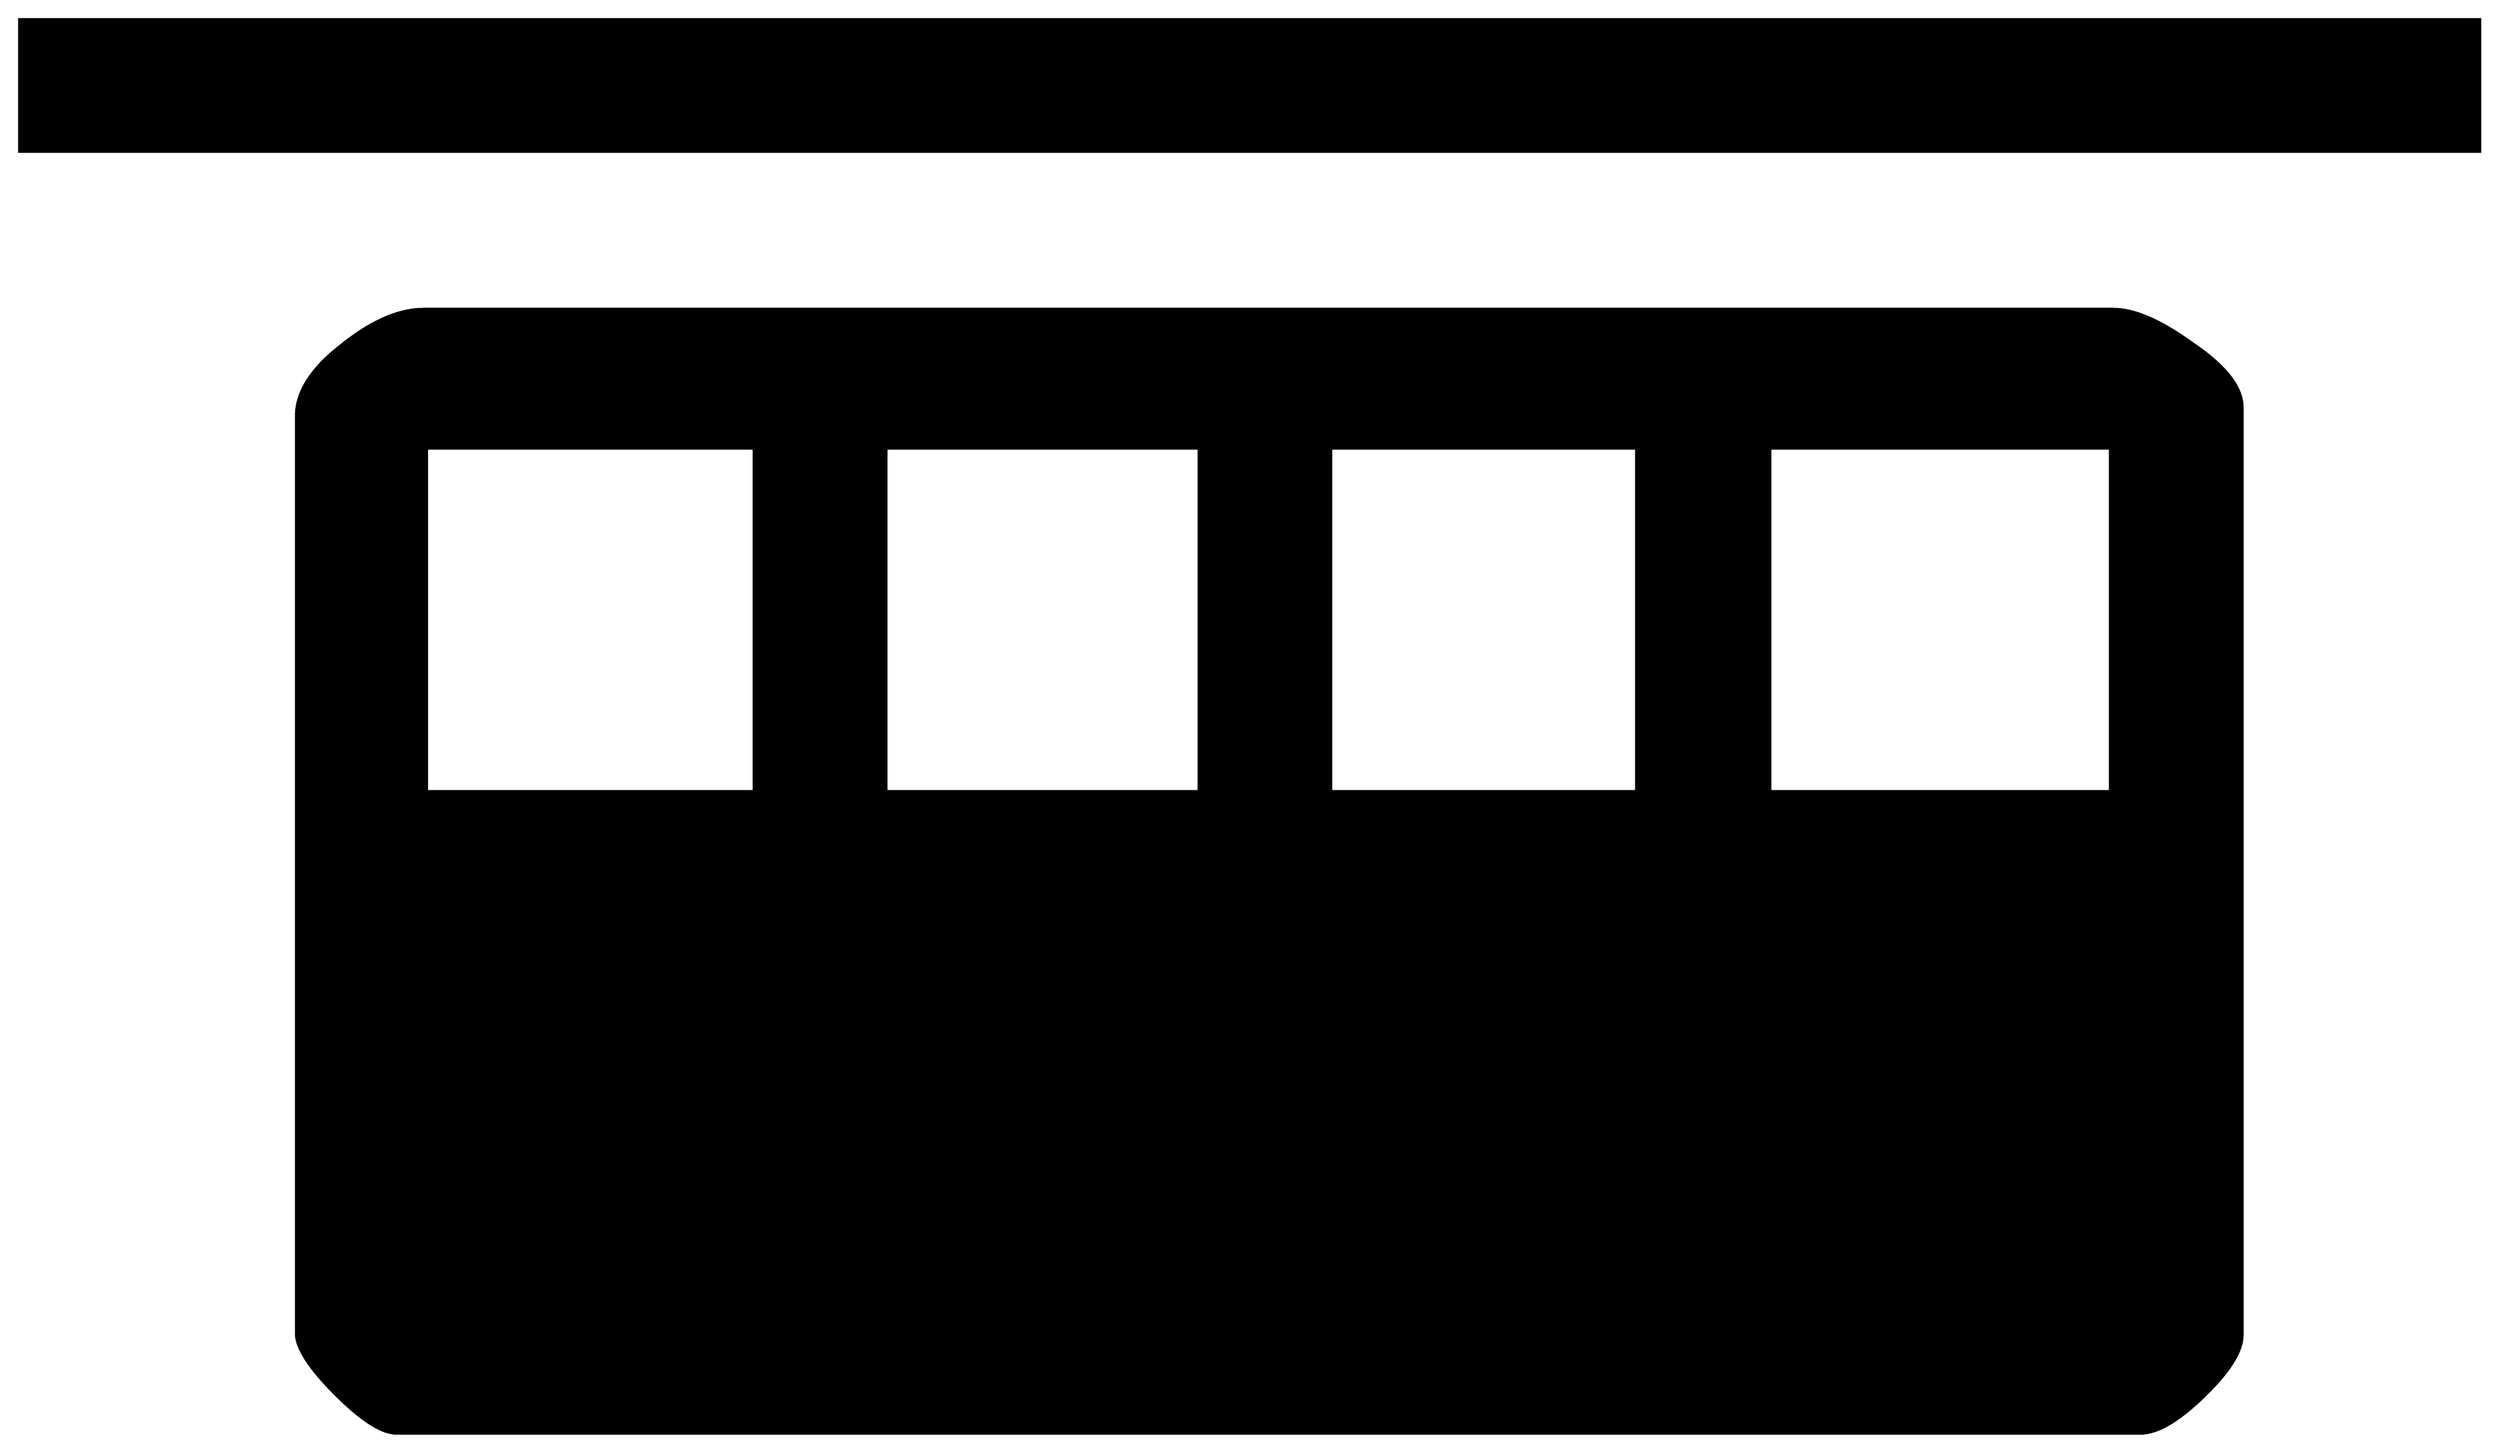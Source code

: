 


\begin{tikzpicture}[y=0.80pt, x=0.80pt, yscale=-1.0, xscale=1.0, inner sep=0pt, outer sep=0pt]
\begin{scope}[shift={(100.0,1671.0)},nonzero rule]
  \path[draw=.,fill=.,line width=1.600pt] (1780.0,-944.0) --
    (82.0,-944.0) -- (82.0,-1035.0) -- (1780.0,-1035.0) --
    (1780.0,-944.0) -- cycle(1616.0,-127.0) .. controls
    (1616.0,-115.667) and (1607.0,-101.333) .. (1589.0,-84.0) ..
    controls (1571.667,-67.333) and (1557.333,-59.0) .. (1546.0,-59.0)
    -- (342.0,-59.0) .. controls (332.0,-59.0) and (318.0,-68.0)
    .. (300.0,-86.0) .. controls (282.0,-104.0) and
    (273.0,-118.0) .. (273.0,-128.0) -- (273.0,-761.0) ..
    controls (273.0,-777.667) and (283.333,-794.0) .. (304.0,-810.0)
    .. controls (324.667,-826.667) and (343.667,-835.0) ..
    (361.0,-835.0) -- (1527.0,-835.0) .. controls
    (1541.667,-835.0) and (1560.0,-827.0) .. (1582.0,-811.0) ..
    controls (1604.667,-795.667) and (1616.0,-781.0) ..
    (1616.0,-767.0) -- (1616.0,-127.0) -- cycle(1525.0,-502.0)
    -- (1525.0,-739.0) -- (1290.0,-739.0) -- (1290.0,-502.0) --
    (1525.0,-502.0) -- cycle(1198.0,-502.0) -- (1198.0,-739.0)
    -- (987.0,-739.0) -- (987.0,-502.0) -- (1198.0,-502.0) --
    cycle(896.0,-502.0) -- (896.0,-739.0) -- (680.0,-739.0) --
    (680.0,-502.0) -- (896.0,-502.0) -- cycle(589.0,-502.0) --
    (589.0,-739.0) -- (363.0,-739.0) -- (363.0,-502.0) --
    (589.0,-502.0) -- cycle;
\end{scope}

\end{tikzpicture}

